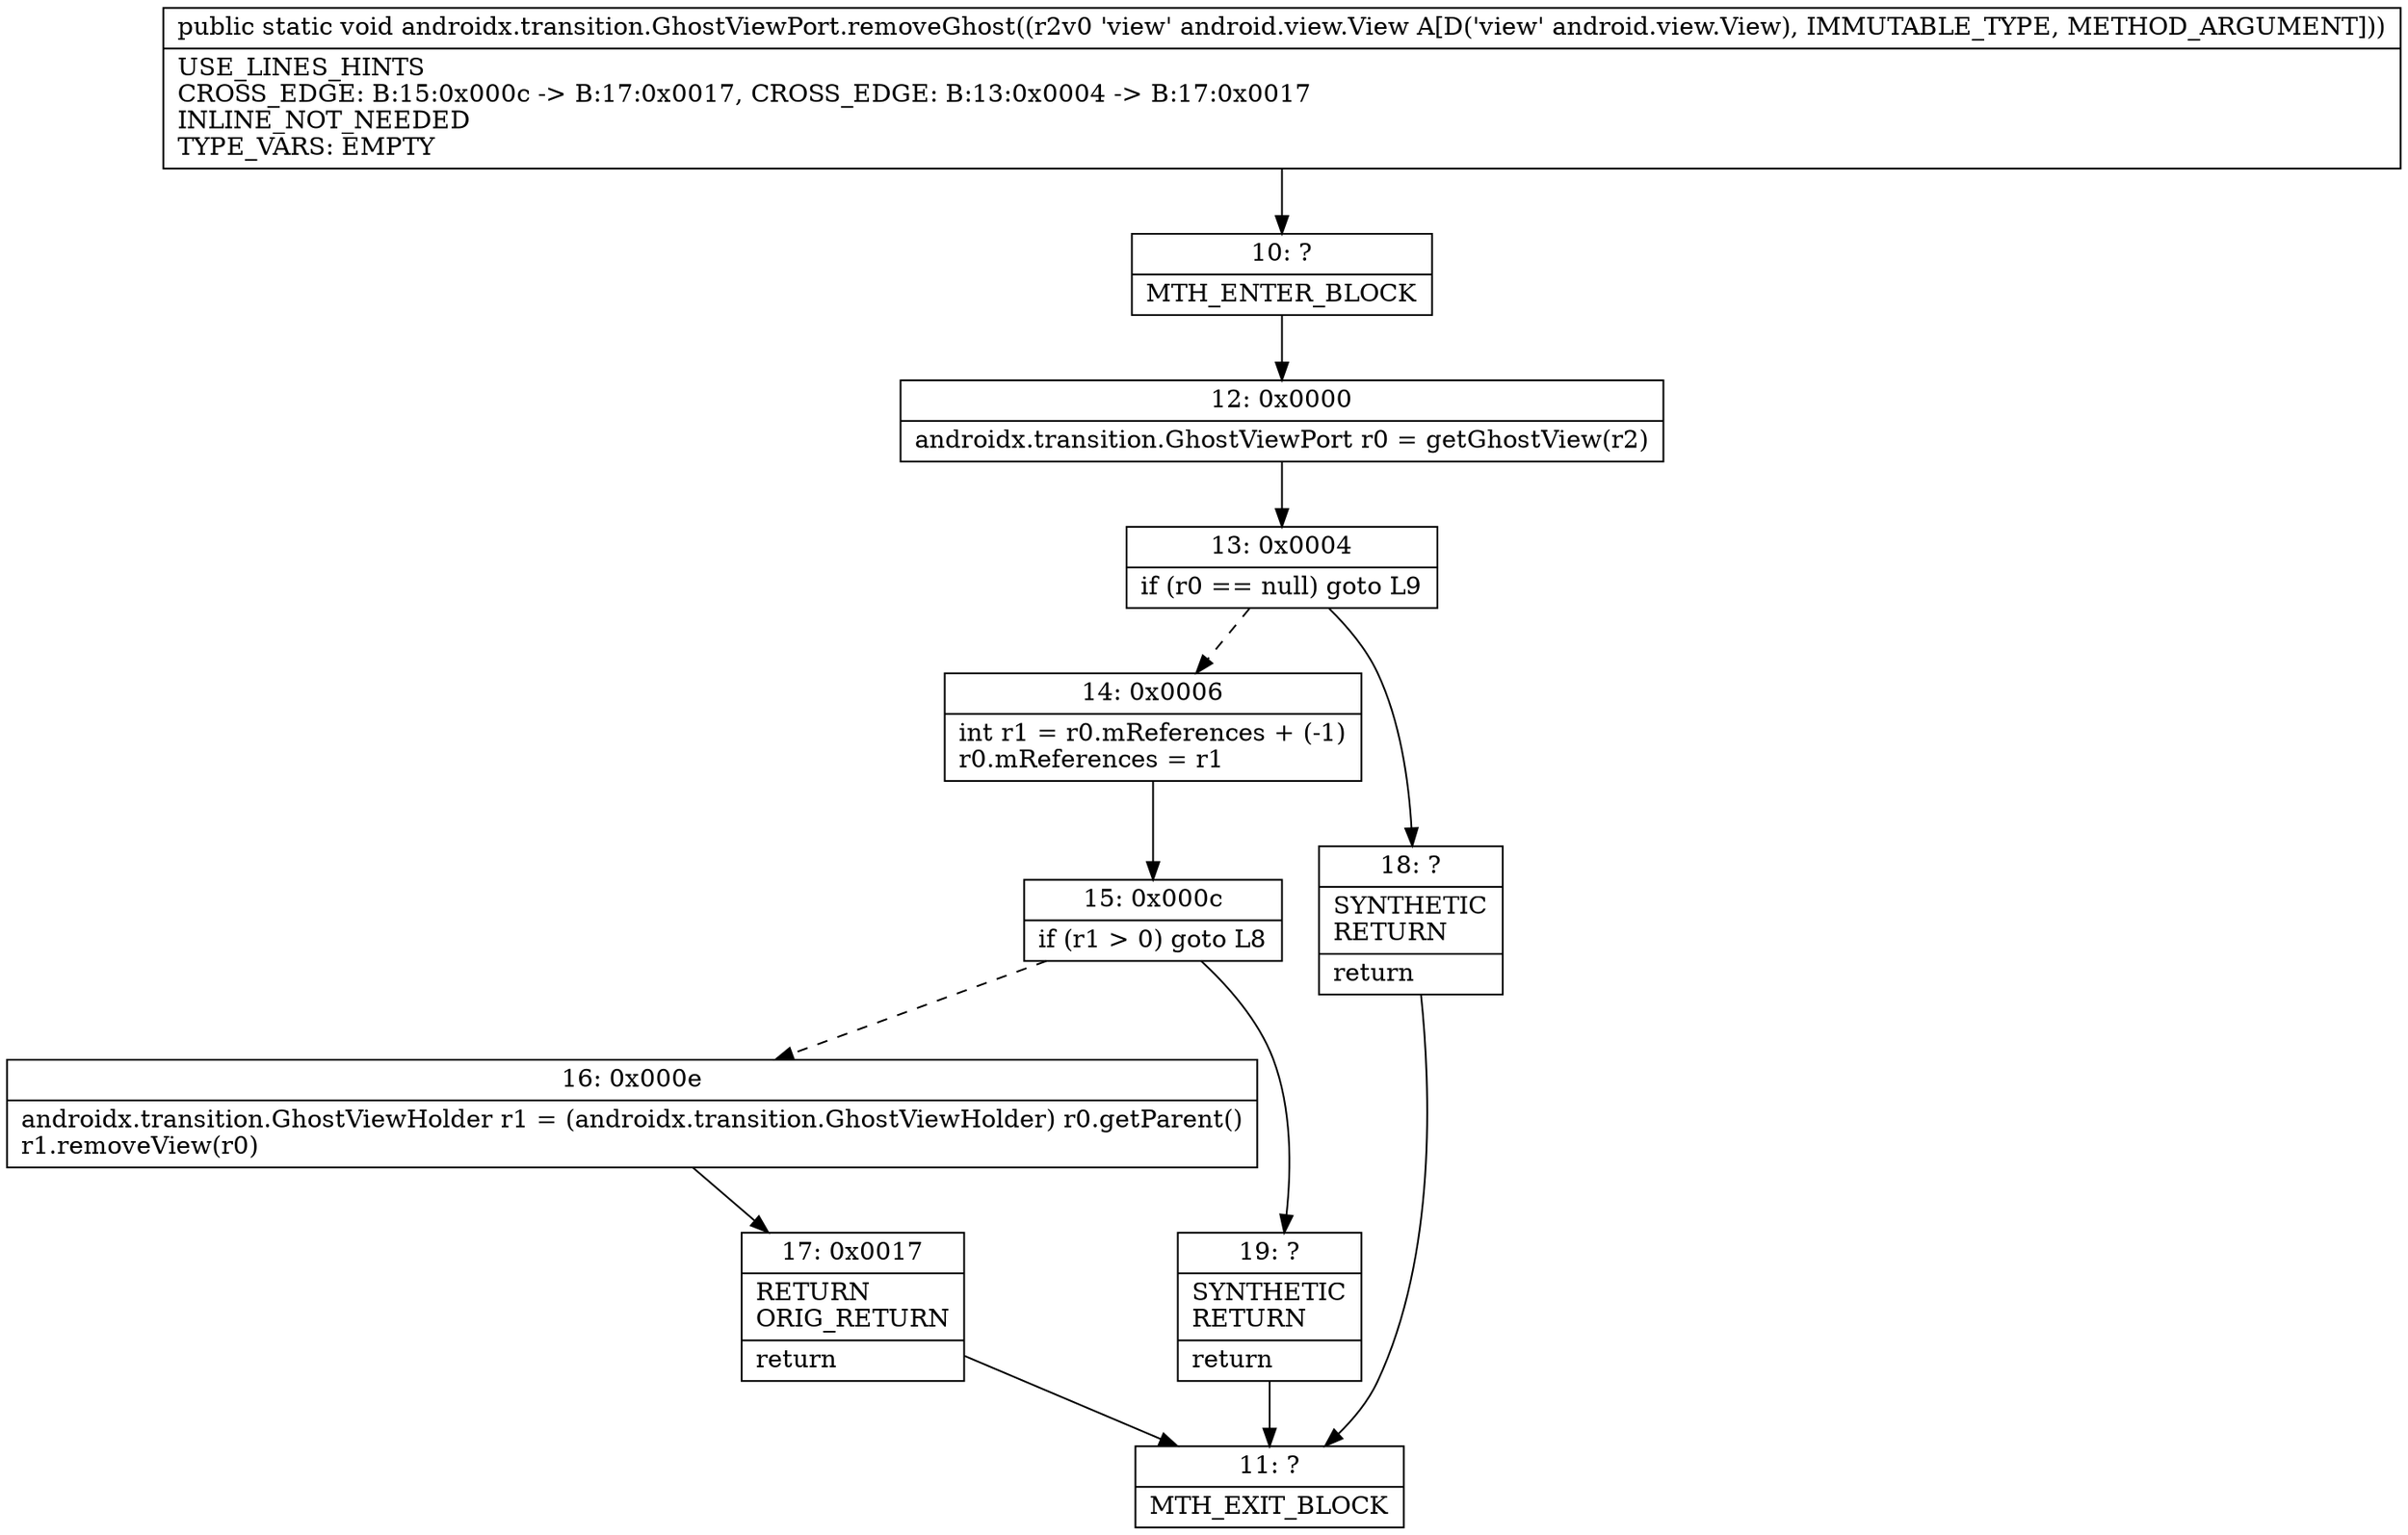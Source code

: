 digraph "CFG forandroidx.transition.GhostViewPort.removeGhost(Landroid\/view\/View;)V" {
Node_10 [shape=record,label="{10\:\ ?|MTH_ENTER_BLOCK\l}"];
Node_12 [shape=record,label="{12\:\ 0x0000|androidx.transition.GhostViewPort r0 = getGhostView(r2)\l}"];
Node_13 [shape=record,label="{13\:\ 0x0004|if (r0 == null) goto L9\l}"];
Node_14 [shape=record,label="{14\:\ 0x0006|int r1 = r0.mReferences + (\-1)\lr0.mReferences = r1\l}"];
Node_15 [shape=record,label="{15\:\ 0x000c|if (r1 \> 0) goto L8\l}"];
Node_16 [shape=record,label="{16\:\ 0x000e|androidx.transition.GhostViewHolder r1 = (androidx.transition.GhostViewHolder) r0.getParent()\lr1.removeView(r0)\l}"];
Node_17 [shape=record,label="{17\:\ 0x0017|RETURN\lORIG_RETURN\l|return\l}"];
Node_11 [shape=record,label="{11\:\ ?|MTH_EXIT_BLOCK\l}"];
Node_19 [shape=record,label="{19\:\ ?|SYNTHETIC\lRETURN\l|return\l}"];
Node_18 [shape=record,label="{18\:\ ?|SYNTHETIC\lRETURN\l|return\l}"];
MethodNode[shape=record,label="{public static void androidx.transition.GhostViewPort.removeGhost((r2v0 'view' android.view.View A[D('view' android.view.View), IMMUTABLE_TYPE, METHOD_ARGUMENT]))  | USE_LINES_HINTS\lCROSS_EDGE: B:15:0x000c \-\> B:17:0x0017, CROSS_EDGE: B:13:0x0004 \-\> B:17:0x0017\lINLINE_NOT_NEEDED\lTYPE_VARS: EMPTY\l}"];
MethodNode -> Node_10;Node_10 -> Node_12;
Node_12 -> Node_13;
Node_13 -> Node_14[style=dashed];
Node_13 -> Node_18;
Node_14 -> Node_15;
Node_15 -> Node_16[style=dashed];
Node_15 -> Node_19;
Node_16 -> Node_17;
Node_17 -> Node_11;
Node_19 -> Node_11;
Node_18 -> Node_11;
}

